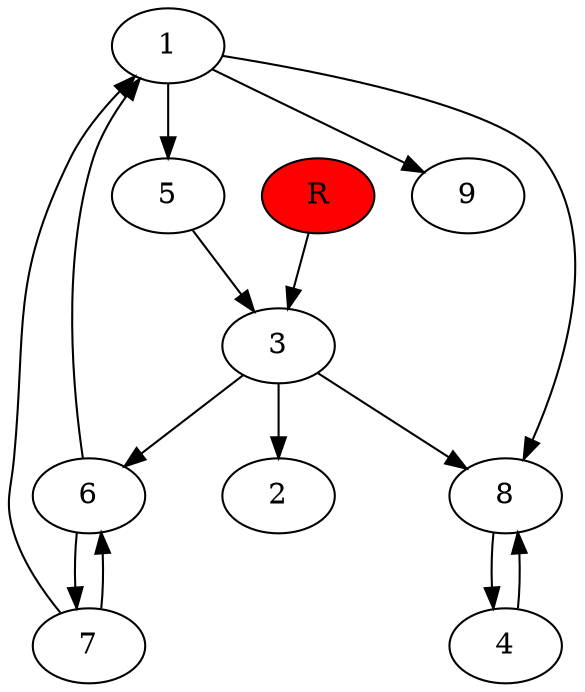 digraph prb5624 {
	1
	2
	3
	4
	5
	6
	7
	8
	R [fillcolor="#ff0000" style=filled]
	1 -> 5
	1 -> 8
	1 -> 9
	3 -> 2
	3 -> 6
	3 -> 8
	4 -> 8
	5 -> 3
	6 -> 1
	6 -> 7
	7 -> 1
	7 -> 6
	8 -> 4
	R -> 3
}
